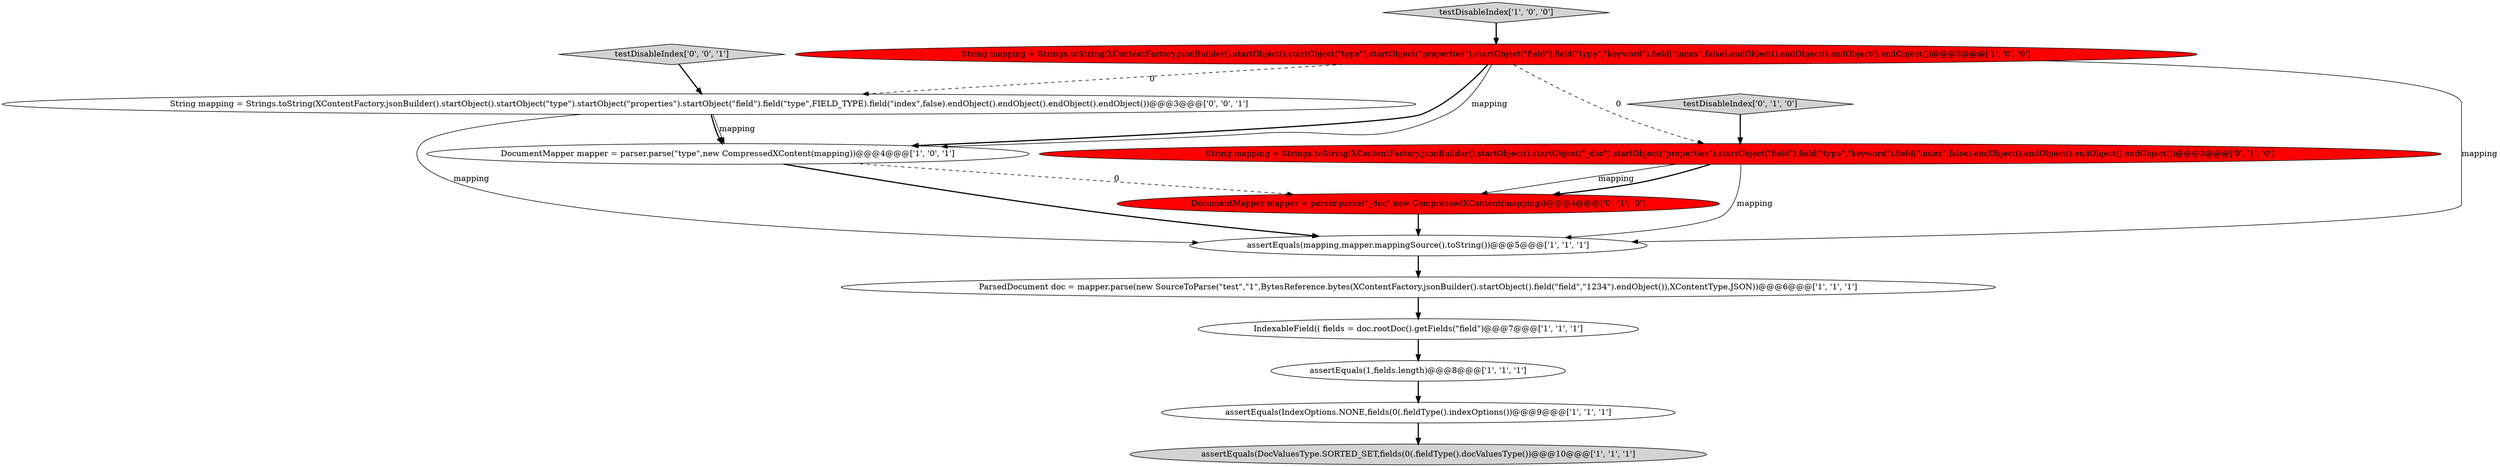 digraph {
5 [style = filled, label = "IndexableField(( fields = doc.rootDoc().getFields(\"field\")@@@7@@@['1', '1', '1']", fillcolor = white, shape = ellipse image = "AAA0AAABBB1BBB"];
9 [style = filled, label = "testDisableIndex['0', '1', '0']", fillcolor = lightgray, shape = diamond image = "AAA0AAABBB2BBB"];
12 [style = filled, label = "String mapping = Strings.toString(XContentFactory.jsonBuilder().startObject().startObject(\"type\").startObject(\"properties\").startObject(\"field\").field(\"type\",FIELD_TYPE).field(\"index\",false).endObject().endObject().endObject().endObject())@@@3@@@['0', '0', '1']", fillcolor = white, shape = ellipse image = "AAA0AAABBB3BBB"];
0 [style = filled, label = "String mapping = Strings.toString(XContentFactory.jsonBuilder().startObject().startObject(\"type\").startObject(\"properties\").startObject(\"field\").field(\"type\",\"keyword\").field(\"index\",false).endObject().endObject().endObject().endObject())@@@3@@@['1', '0', '0']", fillcolor = red, shape = ellipse image = "AAA1AAABBB1BBB"];
6 [style = filled, label = "assertEquals(IndexOptions.NONE,fields(0(.fieldType().indexOptions())@@@9@@@['1', '1', '1']", fillcolor = white, shape = ellipse image = "AAA0AAABBB1BBB"];
8 [style = filled, label = "assertEquals(1,fields.length)@@@8@@@['1', '1', '1']", fillcolor = white, shape = ellipse image = "AAA0AAABBB1BBB"];
4 [style = filled, label = "DocumentMapper mapper = parser.parse(\"type\",new CompressedXContent(mapping))@@@4@@@['1', '0', '1']", fillcolor = white, shape = ellipse image = "AAA0AAABBB1BBB"];
10 [style = filled, label = "String mapping = Strings.toString(XContentFactory.jsonBuilder().startObject().startObject(\"_doc\").startObject(\"properties\").startObject(\"field\").field(\"type\",\"keyword\").field(\"index\",false).endObject().endObject().endObject().endObject())@@@3@@@['0', '1', '0']", fillcolor = red, shape = ellipse image = "AAA1AAABBB2BBB"];
13 [style = filled, label = "testDisableIndex['0', '0', '1']", fillcolor = lightgray, shape = diamond image = "AAA0AAABBB3BBB"];
1 [style = filled, label = "assertEquals(DocValuesType.SORTED_SET,fields(0(.fieldType().docValuesType())@@@10@@@['1', '1', '1']", fillcolor = lightgray, shape = ellipse image = "AAA0AAABBB1BBB"];
7 [style = filled, label = "testDisableIndex['1', '0', '0']", fillcolor = lightgray, shape = diamond image = "AAA0AAABBB1BBB"];
3 [style = filled, label = "ParsedDocument doc = mapper.parse(new SourceToParse(\"test\",\"1\",BytesReference.bytes(XContentFactory.jsonBuilder().startObject().field(\"field\",\"1234\").endObject()),XContentType.JSON))@@@6@@@['1', '1', '1']", fillcolor = white, shape = ellipse image = "AAA0AAABBB1BBB"];
11 [style = filled, label = "DocumentMapper mapper = parser.parse(\"_doc\",new CompressedXContent(mapping))@@@4@@@['0', '1', '0']", fillcolor = red, shape = ellipse image = "AAA1AAABBB2BBB"];
2 [style = filled, label = "assertEquals(mapping,mapper.mappingSource().toString())@@@5@@@['1', '1', '1']", fillcolor = white, shape = ellipse image = "AAA0AAABBB1BBB"];
5->8 [style = bold, label=""];
2->3 [style = bold, label=""];
8->6 [style = bold, label=""];
7->0 [style = bold, label=""];
4->2 [style = bold, label=""];
9->10 [style = bold, label=""];
0->12 [style = dashed, label="0"];
11->2 [style = bold, label=""];
0->10 [style = dashed, label="0"];
12->4 [style = solid, label="mapping"];
6->1 [style = bold, label=""];
3->5 [style = bold, label=""];
10->11 [style = solid, label="mapping"];
13->12 [style = bold, label=""];
12->4 [style = bold, label=""];
0->4 [style = bold, label=""];
10->2 [style = solid, label="mapping"];
0->4 [style = solid, label="mapping"];
12->2 [style = solid, label="mapping"];
0->2 [style = solid, label="mapping"];
4->11 [style = dashed, label="0"];
10->11 [style = bold, label=""];
}
